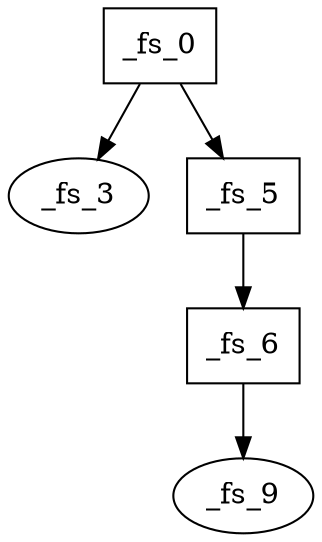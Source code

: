 digraph root {
 subgraph 1 {
   _fs_0 [shape=box];
   _fs_0 -> _fs_3;
 }
 subgraph 2 {
   _fs_0 [shape=box];
   _fs_5 [shape=box];
   _fs_0 -> _fs_5;
 }
 subgraph 3 {
   _fs_5 [shape=box];
   _fs_6 [shape=box];
   _fs_5 -> _fs_6;
 }
 subgraph 4 {
   _fs_6 [shape=box];

 }
 subgraph 5 {
   _fs_6 [shape=box];
   _fs_6 -> _fs_9;
 }
}
